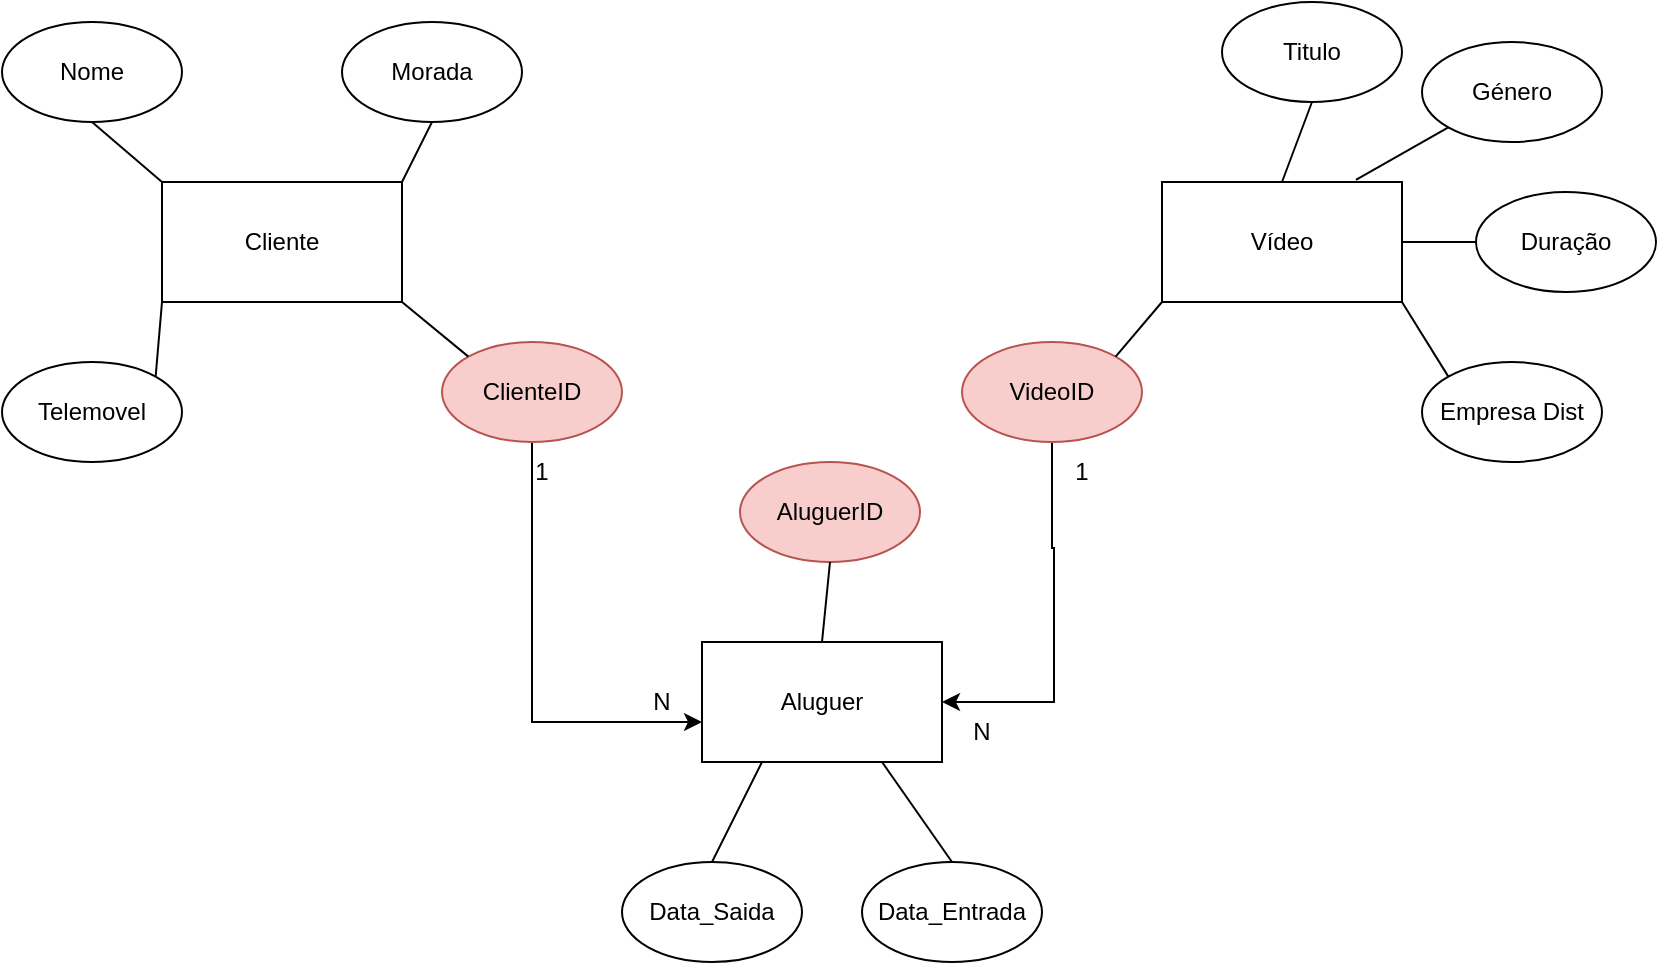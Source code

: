 <mxfile version="26.0.11">
  <diagram name="Página-1" id="H-ZeN5PNFQwEcWbW4MgQ">
    <mxGraphModel dx="960" dy="519" grid="1" gridSize="10" guides="1" tooltips="1" connect="1" arrows="1" fold="1" page="1" pageScale="1" pageWidth="827" pageHeight="1169" math="0" shadow="0">
      <root>
        <mxCell id="0" />
        <mxCell id="1" parent="0" />
        <mxCell id="fIbbeYh1DY2cRxnVT3x6-1" value="Cliente" style="rounded=0;whiteSpace=wrap;html=1;" vertex="1" parent="1">
          <mxGeometry x="80" y="130" width="120" height="60" as="geometry" />
        </mxCell>
        <mxCell id="fIbbeYh1DY2cRxnVT3x6-2" value="Aluguer" style="rounded=0;whiteSpace=wrap;html=1;" vertex="1" parent="1">
          <mxGeometry x="350" y="360" width="120" height="60" as="geometry" />
        </mxCell>
        <mxCell id="fIbbeYh1DY2cRxnVT3x6-3" value="Vídeo" style="rounded=0;whiteSpace=wrap;html=1;" vertex="1" parent="1">
          <mxGeometry x="580" y="130" width="120" height="60" as="geometry" />
        </mxCell>
        <mxCell id="fIbbeYh1DY2cRxnVT3x6-4" value="Nome" style="ellipse;whiteSpace=wrap;html=1;" vertex="1" parent="1">
          <mxGeometry y="50" width="90" height="50" as="geometry" />
        </mxCell>
        <mxCell id="fIbbeYh1DY2cRxnVT3x6-5" value="Morada" style="ellipse;whiteSpace=wrap;html=1;" vertex="1" parent="1">
          <mxGeometry x="170" y="50" width="90" height="50" as="geometry" />
        </mxCell>
        <mxCell id="fIbbeYh1DY2cRxnVT3x6-6" value="Telemovel" style="ellipse;whiteSpace=wrap;html=1;" vertex="1" parent="1">
          <mxGeometry y="220" width="90" height="50" as="geometry" />
        </mxCell>
        <mxCell id="fIbbeYh1DY2cRxnVT3x6-28" value="" style="edgeStyle=orthogonalEdgeStyle;rounded=0;orthogonalLoop=1;jettySize=auto;html=1;entryX=0;entryY=0.667;entryDx=0;entryDy=0;entryPerimeter=0;" edge="1" parent="1" source="fIbbeYh1DY2cRxnVT3x6-7" target="fIbbeYh1DY2cRxnVT3x6-2">
          <mxGeometry relative="1" as="geometry">
            <mxPoint x="265" y="365" as="targetPoint" />
            <Array as="points">
              <mxPoint x="265" y="400" />
            </Array>
          </mxGeometry>
        </mxCell>
        <mxCell id="fIbbeYh1DY2cRxnVT3x6-7" value="ClienteID" style="ellipse;whiteSpace=wrap;html=1;fillColor=#f8cecc;strokeColor=#b85450;" vertex="1" parent="1">
          <mxGeometry x="220" y="210" width="90" height="50" as="geometry" />
        </mxCell>
        <mxCell id="fIbbeYh1DY2cRxnVT3x6-8" value="" style="endArrow=none;html=1;rounded=0;exitX=0.5;exitY=1;exitDx=0;exitDy=0;entryX=0;entryY=0;entryDx=0;entryDy=0;" edge="1" parent="1" source="fIbbeYh1DY2cRxnVT3x6-4" target="fIbbeYh1DY2cRxnVT3x6-1">
          <mxGeometry width="50" height="50" relative="1" as="geometry">
            <mxPoint x="130" y="110" as="sourcePoint" />
            <mxPoint x="180" y="60" as="targetPoint" />
          </mxGeometry>
        </mxCell>
        <mxCell id="fIbbeYh1DY2cRxnVT3x6-9" value="" style="endArrow=none;html=1;rounded=0;exitX=1;exitY=0;exitDx=0;exitDy=0;entryX=0.5;entryY=1;entryDx=0;entryDy=0;" edge="1" parent="1" source="fIbbeYh1DY2cRxnVT3x6-1" target="fIbbeYh1DY2cRxnVT3x6-5">
          <mxGeometry width="50" height="50" relative="1" as="geometry">
            <mxPoint x="85" y="110" as="sourcePoint" />
            <mxPoint x="120" y="140" as="targetPoint" />
          </mxGeometry>
        </mxCell>
        <mxCell id="fIbbeYh1DY2cRxnVT3x6-10" value="" style="endArrow=none;html=1;rounded=0;exitX=0;exitY=1;exitDx=0;exitDy=0;entryX=1;entryY=0;entryDx=0;entryDy=0;" edge="1" parent="1" source="fIbbeYh1DY2cRxnVT3x6-1" target="fIbbeYh1DY2cRxnVT3x6-6">
          <mxGeometry width="50" height="50" relative="1" as="geometry">
            <mxPoint x="55" y="110" as="sourcePoint" />
            <mxPoint x="90" y="140" as="targetPoint" />
          </mxGeometry>
        </mxCell>
        <mxCell id="fIbbeYh1DY2cRxnVT3x6-11" value="" style="endArrow=none;html=1;rounded=0;exitX=1;exitY=1;exitDx=0;exitDy=0;entryX=0;entryY=0;entryDx=0;entryDy=0;" edge="1" parent="1" source="fIbbeYh1DY2cRxnVT3x6-1" target="fIbbeYh1DY2cRxnVT3x6-7">
          <mxGeometry width="50" height="50" relative="1" as="geometry">
            <mxPoint x="65" y="120" as="sourcePoint" />
            <mxPoint x="100" y="150" as="targetPoint" />
          </mxGeometry>
        </mxCell>
        <mxCell id="fIbbeYh1DY2cRxnVT3x6-12" value="Titulo" style="ellipse;whiteSpace=wrap;html=1;" vertex="1" parent="1">
          <mxGeometry x="610" y="40" width="90" height="50" as="geometry" />
        </mxCell>
        <mxCell id="fIbbeYh1DY2cRxnVT3x6-13" value="Género" style="ellipse;whiteSpace=wrap;html=1;" vertex="1" parent="1">
          <mxGeometry x="710" y="60" width="90" height="50" as="geometry" />
        </mxCell>
        <mxCell id="fIbbeYh1DY2cRxnVT3x6-14" value="Duração" style="ellipse;whiteSpace=wrap;html=1;" vertex="1" parent="1">
          <mxGeometry x="737" y="135" width="90" height="50" as="geometry" />
        </mxCell>
        <mxCell id="fIbbeYh1DY2cRxnVT3x6-23" value="" style="edgeStyle=orthogonalEdgeStyle;rounded=0;orthogonalLoop=1;jettySize=auto;html=1;entryX=1;entryY=0.5;entryDx=0;entryDy=0;" edge="1" parent="1" source="fIbbeYh1DY2cRxnVT3x6-15" target="fIbbeYh1DY2cRxnVT3x6-2">
          <mxGeometry relative="1" as="geometry">
            <mxPoint x="525" y="365" as="targetPoint" />
            <Array as="points">
              <mxPoint x="525" y="313" />
              <mxPoint x="526" y="313" />
              <mxPoint x="526" y="390" />
            </Array>
          </mxGeometry>
        </mxCell>
        <mxCell id="fIbbeYh1DY2cRxnVT3x6-15" value="VideoID" style="ellipse;whiteSpace=wrap;html=1;fillColor=#f8cecc;strokeColor=#b85450;" vertex="1" parent="1">
          <mxGeometry x="480" y="210" width="90" height="50" as="geometry" />
        </mxCell>
        <mxCell id="fIbbeYh1DY2cRxnVT3x6-16" value="Empresa Dist" style="ellipse;whiteSpace=wrap;html=1;" vertex="1" parent="1">
          <mxGeometry x="710" y="220" width="90" height="50" as="geometry" />
        </mxCell>
        <mxCell id="fIbbeYh1DY2cRxnVT3x6-17" value="" style="endArrow=none;html=1;rounded=0;exitX=0.5;exitY=0;exitDx=0;exitDy=0;entryX=0.5;entryY=1;entryDx=0;entryDy=0;" edge="1" parent="1" source="fIbbeYh1DY2cRxnVT3x6-3" target="fIbbeYh1DY2cRxnVT3x6-12">
          <mxGeometry width="50" height="50" relative="1" as="geometry">
            <mxPoint x="210" y="140" as="sourcePoint" />
            <mxPoint x="225" y="110" as="targetPoint" />
          </mxGeometry>
        </mxCell>
        <mxCell id="fIbbeYh1DY2cRxnVT3x6-18" value="" style="endArrow=none;html=1;rounded=0;exitX=0.808;exitY=-0.017;exitDx=0;exitDy=0;entryX=0;entryY=1;entryDx=0;entryDy=0;exitPerimeter=0;" edge="1" parent="1" source="fIbbeYh1DY2cRxnVT3x6-3" target="fIbbeYh1DY2cRxnVT3x6-13">
          <mxGeometry width="50" height="50" relative="1" as="geometry">
            <mxPoint x="650" y="140" as="sourcePoint" />
            <mxPoint x="665" y="100" as="targetPoint" />
          </mxGeometry>
        </mxCell>
        <mxCell id="fIbbeYh1DY2cRxnVT3x6-19" value="" style="endArrow=none;html=1;rounded=0;exitX=1;exitY=0.5;exitDx=0;exitDy=0;entryX=0;entryY=0.5;entryDx=0;entryDy=0;" edge="1" parent="1" source="fIbbeYh1DY2cRxnVT3x6-3" target="fIbbeYh1DY2cRxnVT3x6-14">
          <mxGeometry width="50" height="50" relative="1" as="geometry">
            <mxPoint x="660" y="150" as="sourcePoint" />
            <mxPoint x="675" y="110" as="targetPoint" />
          </mxGeometry>
        </mxCell>
        <mxCell id="fIbbeYh1DY2cRxnVT3x6-20" value="" style="endArrow=none;html=1;rounded=0;exitX=0;exitY=0;exitDx=0;exitDy=0;entryX=1;entryY=1;entryDx=0;entryDy=0;" edge="1" parent="1" source="fIbbeYh1DY2cRxnVT3x6-16" target="fIbbeYh1DY2cRxnVT3x6-3">
          <mxGeometry width="50" height="50" relative="1" as="geometry">
            <mxPoint x="670" y="160" as="sourcePoint" />
            <mxPoint x="685" y="120" as="targetPoint" />
          </mxGeometry>
        </mxCell>
        <mxCell id="fIbbeYh1DY2cRxnVT3x6-21" value="" style="endArrow=none;html=1;rounded=0;exitX=1;exitY=0;exitDx=0;exitDy=0;entryX=0;entryY=1;entryDx=0;entryDy=0;" edge="1" parent="1" source="fIbbeYh1DY2cRxnVT3x6-15" target="fIbbeYh1DY2cRxnVT3x6-3">
          <mxGeometry width="50" height="50" relative="1" as="geometry">
            <mxPoint x="680" y="170" as="sourcePoint" />
            <mxPoint x="695" y="130" as="targetPoint" />
          </mxGeometry>
        </mxCell>
        <mxCell id="fIbbeYh1DY2cRxnVT3x6-25" value="1" style="text;html=1;align=center;verticalAlign=middle;whiteSpace=wrap;rounded=0;" vertex="1" parent="1">
          <mxGeometry x="510" y="260" width="60" height="30" as="geometry" />
        </mxCell>
        <mxCell id="fIbbeYh1DY2cRxnVT3x6-26" value="N" style="text;html=1;align=center;verticalAlign=middle;whiteSpace=wrap;rounded=0;" vertex="1" parent="1">
          <mxGeometry x="460" y="390" width="60" height="30" as="geometry" />
        </mxCell>
        <mxCell id="fIbbeYh1DY2cRxnVT3x6-29" value="1" style="text;html=1;align=center;verticalAlign=middle;whiteSpace=wrap;rounded=0;" vertex="1" parent="1">
          <mxGeometry x="240" y="260" width="60" height="30" as="geometry" />
        </mxCell>
        <mxCell id="fIbbeYh1DY2cRxnVT3x6-30" value="N" style="text;html=1;align=center;verticalAlign=middle;whiteSpace=wrap;rounded=0;" vertex="1" parent="1">
          <mxGeometry x="300" y="375" width="60" height="30" as="geometry" />
        </mxCell>
        <mxCell id="fIbbeYh1DY2cRxnVT3x6-31" value="Data_Saida" style="ellipse;whiteSpace=wrap;html=1;" vertex="1" parent="1">
          <mxGeometry x="310" y="470" width="90" height="50" as="geometry" />
        </mxCell>
        <mxCell id="fIbbeYh1DY2cRxnVT3x6-32" value="Data_Entrada" style="ellipse;whiteSpace=wrap;html=1;" vertex="1" parent="1">
          <mxGeometry x="430" y="470" width="90" height="50" as="geometry" />
        </mxCell>
        <mxCell id="fIbbeYh1DY2cRxnVT3x6-33" value="" style="endArrow=none;html=1;rounded=0;exitX=0.25;exitY=1;exitDx=0;exitDy=0;entryX=0.5;entryY=0;entryDx=0;entryDy=0;" edge="1" parent="1" source="fIbbeYh1DY2cRxnVT3x6-2" target="fIbbeYh1DY2cRxnVT3x6-31">
          <mxGeometry width="50" height="50" relative="1" as="geometry">
            <mxPoint x="567" y="227" as="sourcePoint" />
            <mxPoint x="590" y="200" as="targetPoint" />
          </mxGeometry>
        </mxCell>
        <mxCell id="fIbbeYh1DY2cRxnVT3x6-34" value="" style="endArrow=none;html=1;rounded=0;exitX=0.75;exitY=1;exitDx=0;exitDy=0;entryX=0.5;entryY=0;entryDx=0;entryDy=0;" edge="1" parent="1" source="fIbbeYh1DY2cRxnVT3x6-2" target="fIbbeYh1DY2cRxnVT3x6-32">
          <mxGeometry width="50" height="50" relative="1" as="geometry">
            <mxPoint x="390" y="430" as="sourcePoint" />
            <mxPoint x="365" y="480" as="targetPoint" />
          </mxGeometry>
        </mxCell>
        <mxCell id="fIbbeYh1DY2cRxnVT3x6-35" value="AluguerID" style="ellipse;whiteSpace=wrap;html=1;fillColor=#f8cecc;strokeColor=#b85450;" vertex="1" parent="1">
          <mxGeometry x="369" y="270" width="90" height="50" as="geometry" />
        </mxCell>
        <mxCell id="fIbbeYh1DY2cRxnVT3x6-36" value="" style="endArrow=none;html=1;rounded=0;exitX=0.5;exitY=0;exitDx=0;exitDy=0;entryX=0.5;entryY=1;entryDx=0;entryDy=0;" edge="1" parent="1" source="fIbbeYh1DY2cRxnVT3x6-2" target="fIbbeYh1DY2cRxnVT3x6-35">
          <mxGeometry width="50" height="50" relative="1" as="geometry">
            <mxPoint x="450" y="430" as="sourcePoint" />
            <mxPoint x="485" y="480" as="targetPoint" />
          </mxGeometry>
        </mxCell>
      </root>
    </mxGraphModel>
  </diagram>
</mxfile>
